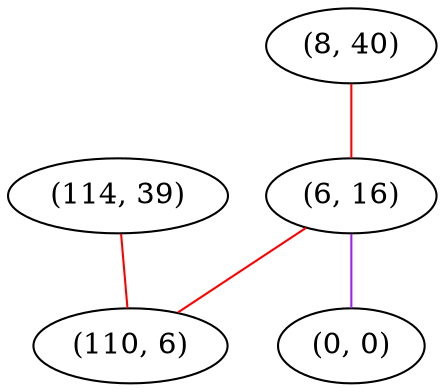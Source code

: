 graph "" {
"(114, 39)";
"(8, 40)";
"(6, 16)";
"(0, 0)";
"(110, 6)";
"(114, 39)" -- "(110, 6)"  [color=red, key=0, weight=1];
"(8, 40)" -- "(6, 16)"  [color=red, key=0, weight=1];
"(6, 16)" -- "(0, 0)"  [color=purple, key=0, weight=4];
"(6, 16)" -- "(110, 6)"  [color=red, key=0, weight=1];
}
